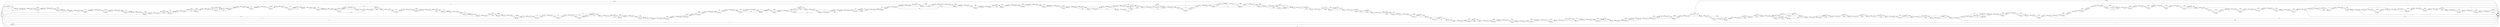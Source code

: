 digraph {
	graph [rankdir=LR]
	node [shape=rectangle]
	2 -> 9 [label=40177]
	9 -> 30 [label=39445]
	9 -> 9327 [label=732]
	30 -> 33 [label=40224]
	33 -> 36 [label=3338]
	33 -> 54 [label=36886]
	36 -> 54 [label=3341]
	54 -> 75 [label=2559]
	54 -> 9356 [label=37668]
	75 -> 90 [label=39446]
	90 -> 105 [label=40224]
	105 -> 114 [label=40227]
	114 -> 135 [label=40177]
	114 -> 9396 [label=50]
	135 -> 165 [label=40227]
	165 -> 177 [label=2562]
	165 -> 9417 [label=37665]
	177 -> 198 [label=2559]
	177 -> 9417 [label=3]
	198 -> 207 [label=40224]
	207 -> 213 [label=40227]
	213 -> 234 [label=40224]
	213 -> 23300 [label=3]
	234 -> 255 [label=40177]
	234 -> 9448 [label=50]
	255 -> 278 [label=40227]
	278 -> 299 [label=2559]
	278 -> 9464 [label=37668]
	299 -> 315 [label=40177]
	315 -> 384 [label=40227]
	384 -> 402 [label=3341]
	384 -> 405 [label=36886]
	402 -> 405 [label=3340]
	402 -> 423 [label=1]
	405 -> 423 [label=40226]
	423 -> 429 [label=40226]
	423 -> 444 [label=1]
	429 -> 444 [label=40176]
	429 -> 450 [label=50]
	444 -> 450 [label=40177]
	450 -> 611 [label=40227]
	611 -> 664 [label=40228]
	664 -> 685 [label=3339]
	664 -> 16338 [label=36889]
	685 -> 697 [label=3342]
	697 -> 787 [label=40228]
	787 -> 808 [label=39502]
	787 -> 23534 [label=726]
	808 -> 819 [label=40228]
	819 -> 840 [label=40224]
	819 -> 23320 [label=4]
	840 -> 876 [label=40228]
	876 -> 897 [label=3651]
	876 -> 25743 [label=36577]
	897 -> 925 [label=40228]
	925 -> 946 [label=40227]
	925 -> 23554 [label=1]
	946 -> 951 [label=40228]
	951 -> 969 [label=40227]
	951 -> 972 [label=1]
	969 -> 972 [label=40177]
	969 -> 990 [label=50]
	972 -> 990 [label=40178]
	990 -> 1005 [label=40228]
	1005 -> 1026 [label=3340]
	1005 -> 16840 [label=36888]
	1026 -> 1032 [label=40226]
	1032 -> 1059 [label=40228]
	1059 -> 1080 [label=3340]
	1059 -> 16878 [label=36888]
	1080 -> 1098 [label=40226]
	1098 -> 1137 [label=40228]
	1137 -> 1158 [label=3335]
	1137 -> 16372 [label=36893]
	1158 -> 1162 [label=40223]
	1162 -> 1164 [label=3337]
	1162 -> 1183 [label=36886]
	1164 -> 1183 [label=3342]
	1183 -> 1218 [label=40228]
	1218 -> 1229 [label=40227]
	1218 -> 1239 [label=1]
	1229 -> 1 [label=36573]
	1229 -> 1239 [label=3654]
	1239 -> 1247 [label=3655]
	1247 -> 1268 [label=3335]
	1247 -> 16398 [label=320]
	1268 -> 1277 [label=3342]
	1277 -> 1299 [label=3651]
	1299 -> 1320 [label=2875]
	1299 -> 9544 [label=776]
	1320 -> 1341 [label=2875]
	1320 -> 9564 [label=776]
	1341 -> 1383 [label=3651]
	1383 -> 1384 [label=2566]
	1383 -> 9565 [label=1085]
	1384 -> 1404 [label=2559]
	1384 -> 16414 [label=7]
	1404 -> 1424 [label=3335]
	1424 -> 1425 [label=3644]
	1425 -> 1428 [label=3651]
	1428 -> 1443 [label=3644]
	1428 -> 16473 [label=7]
	1443 -> 1464 [label=3335]
	1443 -> 16473 [label=309]
	1464 -> 1478 [label=3651]
	1478 -> 1499 [label=3601]
	1478 -> 9604 [label=50]
	1499 -> 1525 [label=3651]
	1525 -> 1540 [label=2875]
	1525 -> 9619 [label=776]
	1540 -> 1587 [label=3651]
	1587 -> 1617 [label=2918]
	1587 -> 16514 [label=733]
	1617 -> 1658 [label=3651]
	1658 -> 1671 [label=3342]
	1658 -> 1679 [label=309]
	1671 -> 1679 [label=3341]
	1671 -> 1692 [label=1]
	1679 -> 1692 [label=3650]
	1692 -> 1722 [label=3651]
	1722 -> 1743 [label=2559]
	1722 -> 9623 [label=1092]
	1743 -> 1746 [label=3650]
	1746 -> 1747 [label=3647]
	1746 -> 1767 [label=3]
	1747 -> 1767 [label=3648]
	1767 -> 1822 [label=3651]
	1822 -> 1 [label=309]
	1822 -> 1827 [label=3342]
	1827 -> 1830 [label=2617]
	1827 -> 1861 [label=725]
	1830 -> 1831 [label=2616]
	1830 -> 16566 [label=1]
	1831 -> 1861 [label=2611]
	1831 -> 16566 [label=5]
	1861 -> 1865 [label=3336]
	1865 -> 1896 [label=3342]
	1896 -> 1917 [label=3292]
	1896 -> 9659 [label=50]
	1917 -> 2001 [label=3342]
	2001 -> 2045 [label=2615]
	2001 -> 23617 [label=727]
	2045 -> 2200 [label=3342]
	2200 -> 2221 [label=3341]
	2200 -> 16588 [label=1]
	2221 -> 2650 [label=3342]
	2650 -> 1 [label=50]
	2650 -> 2753 [label=3292]
	2753 -> 2810 [label=2563]
	2753 -> 16644 [label=729]
	2810 -> 2871 [label=3292]
	2871 -> 2892 [label=2559]
	2871 -> 16664 [label=733]
	2892 -> 3149 [label=3292]
	3149 -> 1 [label=1]
	3149 -> 3308 [label=3291]
	3308 -> 3335 [label=3284]
	3308 -> 16938 [label=7]
	3335 -> 3347 [label=3291]
	3347 -> 3368 [label=3290]
	3347 -> 26161 [label=1]
	3368 -> 3568 [label=3291]
	3568 -> 3589 [label=2559]
	3568 -> 16978 [label=732]
	3589 -> 3601 [label=3291]
	3601 -> 3622 [label=3286]
	3601 -> 16998 [label=5]
	3622 -> 3667 [label=3291]
	3667 -> 3688 [label=2559]
	3667 -> 17001 [label=732]
	3688 -> 3691 [label=3286]
	3691 -> 3703 [label=3291]
	3703 -> 3712 [label=3290]
	3703 -> 3740 [label=1]
	3712 -> 3738 [label=2559]
	3712 -> 17046 [label=731]
	3738 -> 3740 [label=3290]
	3740 -> 3750 [label=3291]
	3750 -> 3771 [label=3290]
	3750 -> 23654 [label=1]
	3771 -> 3876 [label=3291]
	3876 -> 3902 [label=2559]
	3876 -> 17071 [label=732]
	3902 -> 4003 [label=3291]
	4003 -> 4024 [label=3285]
	4003 -> 17091 [label=6]
	4024 -> 4055 [label=3291]
	4055 -> 4076 [label=3289]
	4055 -> 17111 [label=2]
	4076 -> 4121 [label=3291]
	4121 -> 1 [label=725]
	4121 -> 4226 [label=2566]
	4226 -> 1 [label=2]
	4226 -> 4281 [label=2564]
	4281 -> 23411 [label=5]
	4281 -> 4302 [label=2559]
	4302 -> 4310 [label=2560]
	4310 -> 4585 [label=2564]
	4585 -> 4606 [label=2559]
	4585 -> 23460 [label=5]
	4606 -> 4680 [label=2564]
	4680 -> 1 [label=1]
	4680 -> 4910 [label=2563]
	4910 -> 4913 [label=2562]
	4910 -> 4938 [label=1]
	4913 -> 4934 [label=2559]
	4913 -> 23480 [label=3]
	4934 -> 4938 [label=2562]
	4938 -> 4950 [label=2563]
	4950 -> 4959 [label=2562]
	4950 -> 23492 [label=1]
	4959 -> 4989 [label=2559]
	4959 -> 23492 [label=3]
	4989 -> 5228 [label=2563]
	5228 -> 5249 [label=2562]
	5228 -> 26273 [label=1]
	5249 -> 5464 [label=2563]
	5464 -> 5495 [label=2559]
	5464 -> 23514 [label=4]
	5495 -> 5604 [label=2560]
	5604 -> 5625 [label=2559]
	5604 -> 26318 [label=1]
	5625 -> 5950 [label=2560]
	5950 -> 5971 [label=2559]
	5950 -> 26338 [label=1]
	5971 -> 5982 [label=2560]
	5982 -> 1 [label=2559]
	5982 -> 26959 [label=1]
	5983 -> 6249 [label=36936]
	6249 -> 6270 [label=50]
	6249 -> 25096 [label=36886]
	6270 -> 6359 [label=36936]
	6359 -> 6380 [label=36627]
	6359 -> 25839 [label=309]
	6380 -> 6398 [label=36936]
	6398 -> 6435 [label=50]
	6398 -> 25132 [label=36886]
	6435 -> 6462 [label=36936]
	6462 -> 6479 [label=50]
	6462 -> 6483 [label=36886]
	6479 -> 6483 [label=51]
	6483 -> 6510 [label=36937]
	6510 -> 6519 [label=360]
	6510 -> 15652 [label=36577]
	6519 -> 6540 [label=50]
	6519 -> 15652 [label=310]
	6540 -> 6542 [label=36937]
	6542 -> 15661 [label=36887]
	6542 -> 6563 [label=50]
	6563 -> 6564 [label=51]
	6564 -> 6591 [label=36937]
	6591 -> 6597 [label=359]
	6591 -> 15692 [label=36578]
	6597 -> 6624 [label=50]
	6597 -> 25201 [label=309]
	6624 -> 6630 [label=36936]
	6630 -> 6648 [label=36937]
	6648 -> 6669 [label=51]
	6648 -> 25232 [label=36886]
	6669 -> 6711 [label=36937]
	6711 -> 6750 [label=36936]
	6711 -> 15756 [label=1]
	6750 -> 6753 [label=36937]
	6753 -> 6774 [label=50]
	6753 -> 15774 [label=36887]
	6774 -> 6801 [label=36936]
	6801 -> 6858 [label=36937]
	6858 -> 6879 [label=50]
	6858 -> 15823 [label=36887]
	6879 -> 6896 [label=36937]
	6896 -> 6911 [label=51]
	6896 -> 25252 [label=36886]
	6911 -> 6917 [label=50]
	6911 -> 15844 [label=1]
	6917 -> 6922 [label=359]
	6922 -> 6943 [label=50]
	6922 -> 15844 [label=309]
	6943 -> 6977 [label=51]
	6977 -> 7025 [label=36937]
	7025 -> 7046 [label=50]
	7025 -> 15874 [label=36887]
	7046 -> 7147 [label=36937]
	7147 -> 7168 [label=36628]
	7147 -> 25884 [label=309]
	7168 -> 7313 [label=36937]
	7313 -> 7333 [label=36628]
	7313 -> 25311 [label=309]
	7333 -> 25311 [label=36577]
	7333 -> 7354 [label=51]
	7354 -> 7404 [label=36937]
	7404 -> 7425 [label=51]
	7404 -> 25350 [label=36886]
	7425 -> 7452 [label=36937]
	7452 -> 7463 [label=37662]
	7463 -> 7481 [label=36936]
	7463 -> 7484 [label=726]
	7481 -> 7484 [label=50]
	7481 -> 7535 [label=36886]
	7484 -> 7535 [label=776]
	7535 -> 7550 [label=37662]
	7550 -> 7556 [label=776]
	7550 -> 7571 [label=36886]
	7556 -> 7571 [label=778]
	7571 -> 7576 [label=37664]
	7576 -> 7597 [label=50]
	7576 -> 15914 [label=37614]
	7597 -> 7616 [label=37664]
	7616 -> 7640 [label=50]
	7616 -> 15937 [label=37614]
	7640 -> 7655 [label=37664]
	7655 -> 7685 [label=50]
	7655 -> 15961 [label=728]
	7655 -> 25446 [label=36886]
	7685 -> 7700 [label=36936]
	7700 -> 7799 [label=37664]
	7799 -> 7808 [label=36936]
	7799 -> 7820 [label=728]
	7808 -> 7820 [label=50]
	7808 -> 7829 [label=36886]
	7820 -> 7829 [label=778]
	7829 -> 7895 [label=37664]
	7895 -> 7916 [label=1087]
	7895 -> 25491 [label=36577]
	7916 -> 8013 [label=37664]
	8013 -> 8030 [label=37665]
	8030 -> 8051 [label=37356]
	8030 -> 25924 [label=309]
	8051 -> 8066 [label=37665]
	8066 -> 8087 [label=37356]
	8066 -> 25944 [label=309]
	8087 -> 8108 [label=36936]
	8087 -> 16021 [label=729]
	8108 -> 8363 [label=37665]
	8363 -> 8384 [label=778]
	8363 -> 16041 [label=36887]
	8384 -> 8441 [label=37665]
	8441 -> 8462 [label=779]
	8441 -> 25509 [label=36886]
	8462 -> 8465 [label=37356]
	8465 -> 8480 [label=37355]
	8465 -> 8489 [label=1]
	8480 -> 8489 [label=37664]
	8489 -> 8510 [label=36936]
	8489 -> 16084 [label=729]
	8510 -> 8525 [label=37665]
	8525 -> 8534 [label=36936]
	8525 -> 16102 [label=729]
	8534 -> 8546 [label=359]
	8534 -> 8555 [label=36577]
	8546 -> 8555 [label=360]
	8555 -> 8561 [label=36937]
	8561 -> 8564 [label=36936]
	8561 -> 8582 [label=1]
	8564 -> 8579 [label=37664]
	8579 -> 8582 [label=37355]
	8579 -> 8600 [label=309]
	8582 -> 8600 [label=37356]
	8600 -> 8639 [label=37665]
	8639 -> 8660 [label=50]
	8639 -> 16136 [label=37615]
	8660 -> 8672 [label=779]
	8672 -> 8749 [label=37665]
	8749 -> 8782 [label=779]
	8749 -> 25583 [label=36886]
	8782 -> 8789 [label=37665]
	8789 -> 8801 [label=36937]
	8789 -> 16171 [label=728]
	8801 -> 8804 [label=36940]
	8804 -> 8807 [label=36939]
	8804 -> 8825 [label=1]
	8807 -> 8825 [label=50]
	8807 -> 16165 [label=36889]
	8825 -> 8827 [label=51]
	8827 -> 16165 [label=1]
	8827 -> 8855 [label=50]
	8855 -> 8864 [label=779]
	8864 -> 8867 [label=37668]
	8867 -> 8888 [label=1091]
	8867 -> 25603 [label=36577]
	8888 -> 8893 [label=37668]
	8893 -> 8897 [label=36940]
	8893 -> 8914 [label=728]
	8897 -> 8914 [label=363]
	8897 -> 8918 [label=36577]
	8914 -> 8918 [label=1091]
	8918 -> 8949 [label=37668]
	8949 -> 8970 [label=1091]
	8949 -> 25643 [label=36577]
	8970 -> 9006 [label=37668]
	9006 -> 9027 [label=782]
	9006 -> 25663 [label=36886]
	9027 -> 9033 [label=37668]
	9033 -> 9054 [label=37665]
	9033 -> 23152 [label=3]
	9054 -> 9096 [label=37668]
	9096 -> 9111 [label=36940]
	9096 -> 9117 [label=728]
	9111 -> 9117 [label=36937]
	9111 -> 9132 [label=3]
	9117 -> 9129 [label=37665]
	9129 -> 9132 [label=36937]
	9129 -> 16207 [label=728]
	9132 -> 9134 [label=36940]
	9134 -> 9152 [label=36939]
	9134 -> 16207 [label=1]
	9152 -> 9153 [label=36630]
	9152 -> 16230 [label=309]
	9153 -> 9155 [label=36627]
	9153 -> 16212 [label=3]
	9155 -> 9174 [label=37355]
	9174 -> 9210 [label=37668]
	9210 -> 9231 [label=50]
	9210 -> 16250 [label=1]
	9210 -> 16809 [label=37617]
	9231 -> 9233 [label=37668]
	9233 -> 9249 [label=37665]
	9233 -> 9273 [label=3]
	9249 -> 9270 [label=51]
	9249 -> 16829 [label=37614]
	9270 -> 9273 [label=37665]
	9273 -> 9291 [label=37668]
	9291 -> 9306 [label=37667]
	9291 -> 16271 [label=1]
	9306 -> 9327 [label=50]
	9306 -> 16271 [label=37617]
	9327 -> 30 [label=779]
	9327 -> 36 [label=3]
	9356 -> 9371 [label=781]
	9356 -> 75 [label=36887]
	9371 -> 90 [label=778]
	9371 -> 105 [label=3]
	9396 -> 135 [label=50]
	9417 -> 198 [label=37665]
	9417 -> 207 [label=3]
	9448 -> 255 [label=50]
	9464 -> 315 [label=50]
	9464 -> 299 [label=37618]
	9544 -> 1320 [label=776]
	9564 -> 1341 [label=776]
	9565 -> 1404 [label=776]
	9565 -> 1424 [label=309]
	9604 -> 1499 [label=50]
	9619 -> 1540 [label=776]
	9623 -> 1743 [label=1091]
	9623 -> 1747 [label=1]
	9659 -> 1917 [label=50]
	15652 -> 6540 [label=36887]
	15661 -> 6563 [label=1]
	15661 -> 6564 [label=36886]
	15692 -> 6630 [label=1]
	15692 -> 25201 [label=36577]
	15756 -> 6750 [label=1]
	15774 -> 6801 [label=1]
	15774 -> 6774 [label=36886]
	15823 -> 6879 [label=36887]
	15844 -> 15847 [label=310]
	15847 -> 15850 [label=36887]
	15850 -> 6943 [label=1]
	15850 -> 6977 [label=36886]
	15874 -> 7046 [label=36887]
	15914 -> 7597 [label=37614]
	15937 -> 7640 [label=37614]
	15961 -> 7700 [label=728]
	15961 -> 7685 [label=36886]
	16021 -> 8108 [label=729]
	16041 -> 8384 [label=36887]
	16084 -> 8510 [label=729]
	16102 -> 8546 [label=1]
	16102 -> 8564 [label=728]
	16136 -> 8660 [label=729]
	16136 -> 8672 [label=36886]
	16165 -> 16171 [label=36890]
	16171 -> 16180 [label=37618]
	16180 -> 8855 [label=729]
	16180 -> 8864 [label=36889]
	16207 -> 16210 [label=729]
	16210 -> 16212 [label=1]
	16210 -> 9155 [label=728]
	16212 -> 16230 [label=4]
	16230 -> 9174 [label=313]
	16250 -> 9231 [label=1]
	16271 -> 2 [label=37618]
	16338 -> 685 [label=3]
	16338 -> 697 [label=36886]
	16372 -> 1164 [label=5]
	16372 -> 1158 [label=36888]
	16398 -> 1 [label=4]
	16398 -> 16401 [label=316]
	16401 -> 1268 [label=7]
	16401 -> 1277 [label=309]
	16414 -> 16431 [label=4]
	16414 -> 16916 [label=3]
	16431 -> 16452 [label=1]
	16431 -> 16916 [label=3]
	16452 -> 1425 [label=7]
	16473 -> 1464 [label=316]
	16514 -> 1617 [label=733]
	16566 -> 1865 [label=6]
	16588 -> 2221 [label=1]
	16644 -> 2810 [label=729]
	16664 -> 2892 [label=733]
	16809 -> 9231 [label=37617]
	16829 -> 9270 [label=37614]
	16840 -> 1032 [label=2]
	16840 -> 1026 [label=36886]
	16878 -> 1098 [label=2]
	16878 -> 1080 [label=36886]
	16916 -> 16452 [label=6]
	16938 -> 3335 [label=2]
	16938 -> 23410 [label=5]
	16978 -> 3589 [label=732]
	16998 -> 3622 [label=5]
	17001 -> 3691 [label=5]
	17001 -> 3688 [label=727]
	17046 -> 3738 [label=731]
	17071 -> 3902 [label=732]
	17091 -> 4024 [label=6]
	17111 -> 4076 [label=2]
	23092 -> 1 [label=2]
	23152 -> 9054 [label=3]
	23300 -> 234 [label=3]
	23320 -> 840 [label=4]
	23410 -> 3335 [label=5]
	23411 -> 4310 [label=4]
	23411 -> 4302 [label=1]
	23460 -> 4606 [label=5]
	23480 -> 4934 [label=3]
	23492 -> 4989 [label=4]
	23514 -> 1 [label=3]
	23514 -> 5495 [label=1]
	23534 -> 808 [label=726]
	23554 -> 946 [label=1]
	23617 -> 2045 [label=727]
	23654 -> 3771 [label=1]
	23678 -> 23679 [label=36573]
	23679 -> 24248 [label=36577]
	24248 -> 24513 [label=36886]
	24513 -> 24534 [label=36577]
	24513 -> 25799 [label=309]
	24534 -> 24723 [label=36886]
	24723 -> 24744 [label=36577]
	24723 -> 25819 [label=309]
	24744 -> 5983 [label=36886]
	25096 -> 6270 [label=36886]
	25132 -> 6435 [label=36886]
	25201 -> 6624 [label=36886]
	25232 -> 6669 [label=36886]
	25252 -> 15847 [label=36577]
	25252 -> 6917 [label=309]
	25311 -> 7354 [label=36886]
	25350 -> 7425 [label=36886]
	25446 -> 15961 [label=36886]
	25491 -> 7916 [label=36577]
	25509 -> 8462 [label=36577]
	25509 -> 8480 [label=309]
	25583 -> 8782 [label=36886]
	25603 -> 8888 [label=36577]
	25643 -> 8970 [label=36577]
	25663 -> 9027 [label=36886]
	25743 -> 897 [label=36577]
	25799 -> 24534 [label=309]
	25819 -> 24744 [label=309]
	25839 -> 6380 [label=309]
	25884 -> 7168 [label=309]
	25924 -> 8051 [label=309]
	25944 -> 8087 [label=309]
	26161 -> 3368 [label=1]
	26273 -> 5249 [label=1]
	26318 -> 5625 [label=1]
	26338 -> 5971 [label=1]
	26959 -> 1 [label=1]
	0 -> 2 [label=2559]
	0 -> 5983 [label=50]
	0 -> 6479 [label=1]
	0 -> 7556 [label=2]
	0 -> 8801 [label=3]
	0 -> 8013 [label=1]
	0 -> 24248 [label=309]
	0 -> 23679 [label=4]
	0 -> 7452 [label=725]
	0 -> 611 [label=1]
	0 -> 1 [label=81]
	0 -> 23092 [label=2]
	0 -> 23678 [label=36573]
}
